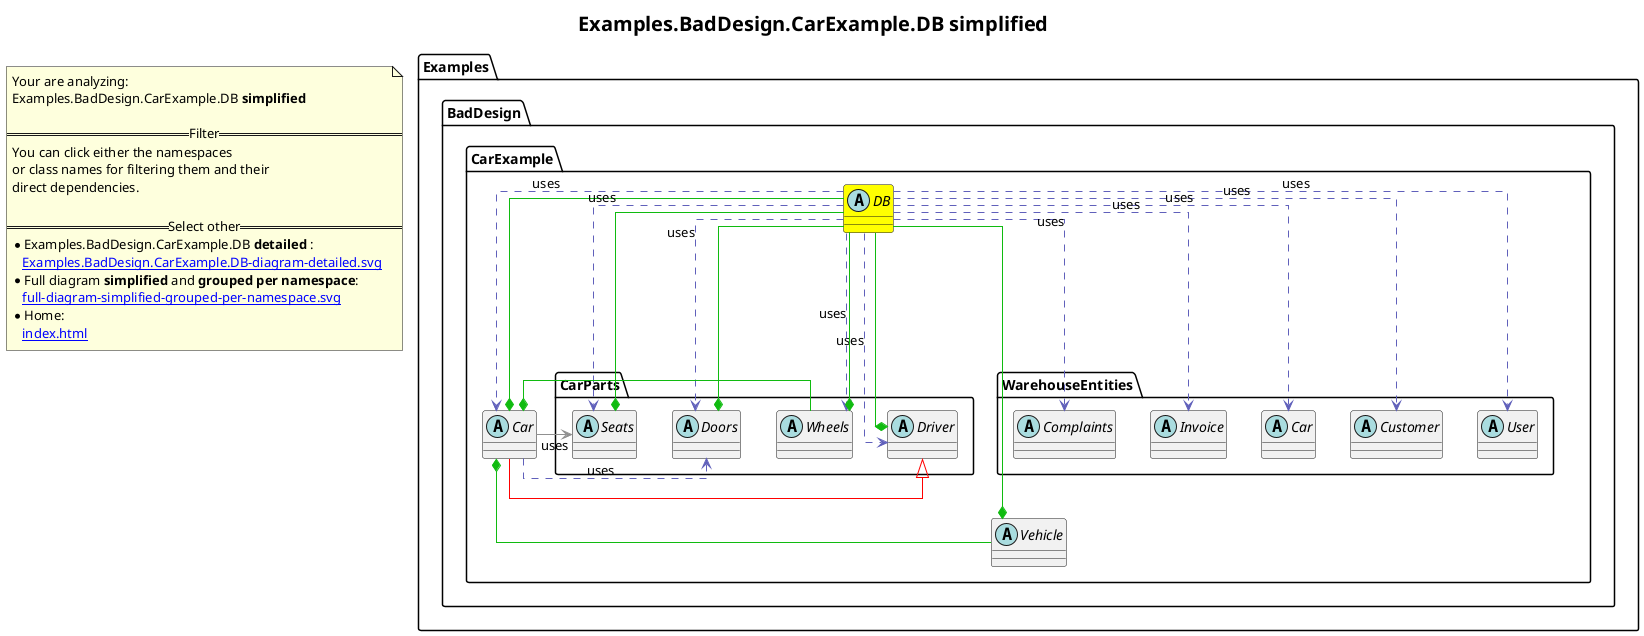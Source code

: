 @startuml
skinparam linetype ortho
title <size:20>Examples.BadDesign.CarExample.DB **simplified** </size>
note "Your are analyzing:\nExamples.BadDesign.CarExample.DB **simplified** \n\n==Filter==\nYou can click either the namespaces \nor class names for filtering them and their\ndirect dependencies.\n\n==Select other==\n* Examples.BadDesign.CarExample.DB **detailed** :\n   [[Examples.BadDesign.CarExample.DB-diagram-detailed.svg]]\n* Full diagram **simplified** and **grouped per namespace**:\n   [[full-diagram-simplified-grouped-per-namespace.svg]]\n* Home:\n   [[index.html]]" as FloatingNote
    abstract class Examples.BadDesign.CarExample.DB [[Examples.BadDesign.CarExample.DB-diagram-simplified.svg]] #yellow {
    }
    abstract class Examples.BadDesign.CarExample.Car [[Examples.BadDesign.CarExample.Car-diagram-simplified.svg]]  {
    }
    abstract class Examples.BadDesign.CarExample.Vehicle [[Examples.BadDesign.CarExample.Vehicle-diagram-simplified.svg]]  {
    }
      abstract class Examples.BadDesign.CarExample.CarParts.Driver [[Examples.BadDesign.CarExample.CarParts.Driver-diagram-simplified.svg]]  {
      }
      abstract class Examples.BadDesign.CarExample.CarParts.Wheels [[Examples.BadDesign.CarExample.CarParts.Wheels-diagram-simplified.svg]]  {
      }
      abstract class Examples.BadDesign.CarExample.CarParts.Doors [[Examples.BadDesign.CarExample.CarParts.Doors-diagram-simplified.svg]]  {
      }
      abstract class Examples.BadDesign.CarExample.CarParts.Seats [[Examples.BadDesign.CarExample.CarParts.Seats-diagram-simplified.svg]]  {
      }
      abstract class Examples.BadDesign.CarExample.WarehouseEntities.User [[Examples.BadDesign.CarExample.WarehouseEntities.User-diagram-simplified.svg]]  {
      }
      abstract class Examples.BadDesign.CarExample.WarehouseEntities.Customer [[Examples.BadDesign.CarExample.WarehouseEntities.Customer-diagram-simplified.svg]]  {
      }
      abstract class Examples.BadDesign.CarExample.WarehouseEntities.Car [[Examples.BadDesign.CarExample.WarehouseEntities.Car-diagram-simplified.svg]]  {
      }
      abstract class Examples.BadDesign.CarExample.WarehouseEntities.Invoice [[Examples.BadDesign.CarExample.WarehouseEntities.Invoice-diagram-simplified.svg]]  {
      }
      abstract class Examples.BadDesign.CarExample.WarehouseEntities.Complaints [[Examples.BadDesign.CarExample.WarehouseEntities.Complaints-diagram-simplified.svg]]  {
      }
 ' *************************************** 
 ' *************************************** 
 ' *************************************** 
' Class relations extracted from namespace:
' Examples.BadDesign.CarExample
Examples.BadDesign.CarExample.DB .[#6060BB].> Examples.BadDesign.CarExample.WarehouseEntities.User  : uses 
Examples.BadDesign.CarExample.DB .[#6060BB].> Examples.BadDesign.CarExample.WarehouseEntities.Customer  : uses 
Examples.BadDesign.CarExample.DB .[#6060BB].> Examples.BadDesign.CarExample.WarehouseEntities.Car  : uses 
Examples.BadDesign.CarExample.DB .[#6060BB].> Examples.BadDesign.CarExample.WarehouseEntities.Invoice  : uses 
Examples.BadDesign.CarExample.DB .[#6060BB].> Examples.BadDesign.CarExample.WarehouseEntities.Complaints  : uses 
Examples.BadDesign.CarExample.DB .[#6060BB].> Examples.BadDesign.CarExample.Car  : uses 
Examples.BadDesign.CarExample.DB .[#6060BB].> Examples.BadDesign.CarExample.CarParts.Driver  : uses 
Examples.BadDesign.CarExample.DB .[#6060BB].> Examples.BadDesign.CarExample.CarParts.Wheels  : uses 
Examples.BadDesign.CarExample.DB .[#6060BB].> Examples.BadDesign.CarExample.CarParts.Doors  : uses 
Examples.BadDesign.CarExample.DB .[#6060BB].> Examples.BadDesign.CarExample.CarParts.Seats  : uses 
Examples.BadDesign.CarExample.CarParts.Driver <|-[#red]- Examples.BadDesign.CarExample.Car
Examples.BadDesign.CarExample.Car *-[#10BB10]- Examples.BadDesign.CarExample.CarParts.Wheels 
Examples.BadDesign.CarExample.Car *-[#10BB10]- Examples.BadDesign.CarExample.Vehicle 
Examples.BadDesign.CarExample.Car *-[#10BB10]- Examples.BadDesign.CarExample.DB 
Examples.BadDesign.CarExample.Car .[#6060BB].> Examples.BadDesign.CarExample.CarParts.Doors  : uses 
Examples.BadDesign.CarExample.Car -[#909090]-> Examples.BadDesign.CarExample.CarParts.Seats  : uses 
Examples.BadDesign.CarExample.Vehicle *-[#10BB10]- Examples.BadDesign.CarExample.DB 
' Class relations extracted from namespace:
' Examples.BadDesign.CarExample.CarParts
Examples.BadDesign.CarExample.CarParts.Driver *-[#10BB10]- Examples.BadDesign.CarExample.DB 
Examples.BadDesign.CarExample.CarParts.Wheels *-[#10BB10]- Examples.BadDesign.CarExample.DB 
Examples.BadDesign.CarExample.CarParts.Doors *-[#10BB10]- Examples.BadDesign.CarExample.DB 
Examples.BadDesign.CarExample.CarParts.Seats *-[#10BB10]- Examples.BadDesign.CarExample.DB 
' Class relations extracted from namespace:
' Examples.BadDesign.CarExample.WarehouseEntities
@enduml